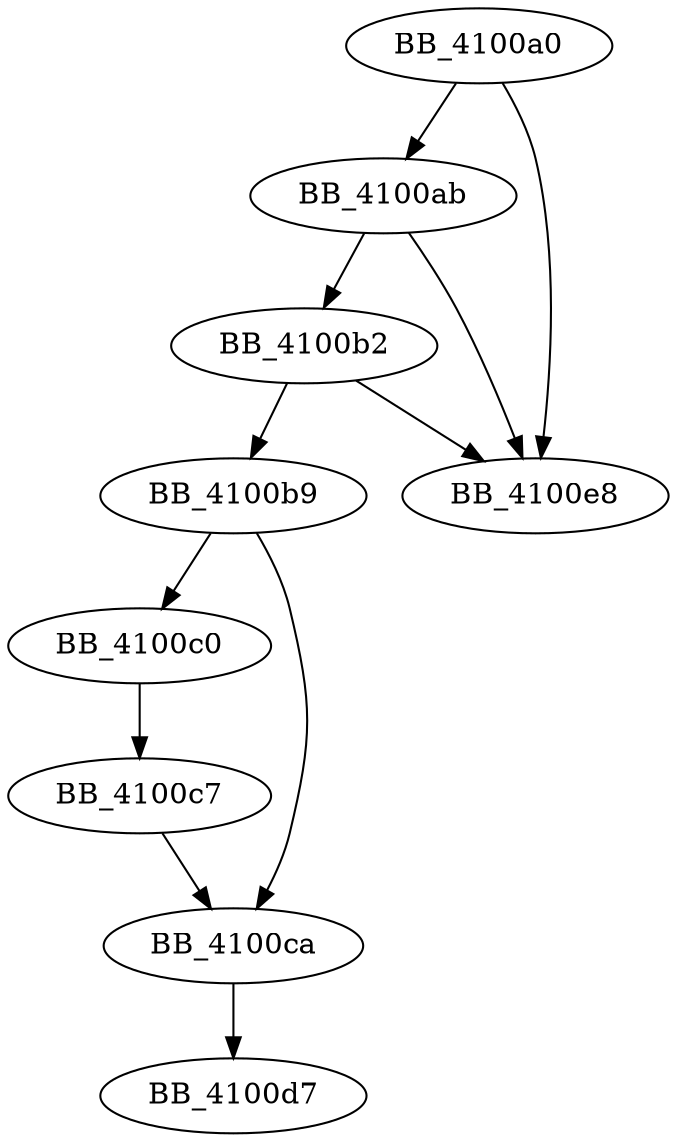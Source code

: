 DiGraph sub_4100A0{
BB_4100a0->BB_4100ab
BB_4100a0->BB_4100e8
BB_4100ab->BB_4100b2
BB_4100ab->BB_4100e8
BB_4100b2->BB_4100b9
BB_4100b2->BB_4100e8
BB_4100b9->BB_4100c0
BB_4100b9->BB_4100ca
BB_4100c0->BB_4100c7
BB_4100c7->BB_4100ca
BB_4100ca->BB_4100d7
}
